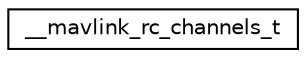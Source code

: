 digraph "Graphical Class Hierarchy"
{
 // INTERACTIVE_SVG=YES
  edge [fontname="Helvetica",fontsize="10",labelfontname="Helvetica",labelfontsize="10"];
  node [fontname="Helvetica",fontsize="10",shape=record];
  rankdir="LR";
  Node1 [label="__mavlink_rc_channels_t",height=0.2,width=0.4,color="black", fillcolor="white", style="filled",URL="$struct____mavlink__rc__channels__t.html"];
}
